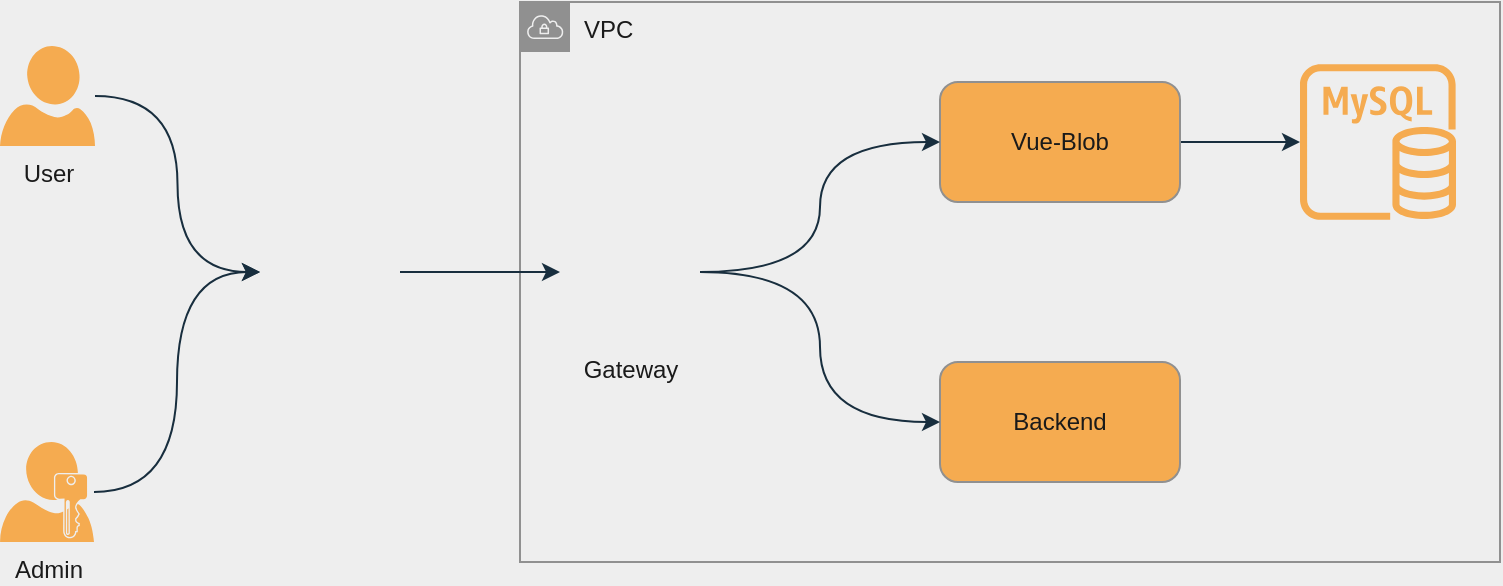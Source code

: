 <mxfile>
    <diagram id="GgzRtpRYhjq4UlDZBQjn" name="Page-1">
        <mxGraphModel dx="728" dy="680" grid="1" gridSize="10" guides="1" tooltips="1" connect="1" arrows="1" fold="1" page="1" pageScale="1" pageWidth="850" pageHeight="1100" background="#EEEEEE" math="0" shadow="0">
            <root>
                <mxCell id="0"/>
                <mxCell id="1" parent="0"/>
                <mxCell id="rwYW8ti-OWGJ_oWtkjwk-16" value="VPC" style="outlineConnect=0;html=1;whiteSpace=wrap;fontSize=12;fontStyle=0;shape=mxgraph.aws4.group;grIcon=mxgraph.aws4.group_vpc;fillColor=none;verticalAlign=top;align=left;spacingLeft=30;dashed=0;rounded=1;strokeColor=#909090;fontColor=#1A1A1A;" parent="1" vertex="1">
                    <mxGeometry x="310" y="190" width="490" height="280" as="geometry"/>
                </mxCell>
                <mxCell id="rwYW8ti-OWGJ_oWtkjwk-2" value="Backend" style="whiteSpace=wrap;html=1;rounded=1;fillColor=#F5AB50;strokeColor=#909090;fontColor=#1A1A1A;" parent="1" vertex="1">
                    <mxGeometry x="520" y="370" width="120" height="60" as="geometry"/>
                </mxCell>
                <mxCell id="rwYW8ti-OWGJ_oWtkjwk-22" style="edgeStyle=orthogonalEdgeStyle;orthogonalLoop=1;jettySize=auto;html=1;curved=1;labelBackgroundColor=#EEEEEE;strokeColor=#182E3E;fontColor=#1A1A1A;" parent="1" source="rwYW8ti-OWGJ_oWtkjwk-3" target="rwYW8ti-OWGJ_oWtkjwk-8" edge="1">
                    <mxGeometry relative="1" as="geometry"/>
                </mxCell>
                <mxCell id="rwYW8ti-OWGJ_oWtkjwk-3" value="Vue-Blob" style="whiteSpace=wrap;html=1;rounded=1;fillColor=#F5AB50;strokeColor=#909090;fontColor=#1A1A1A;" parent="1" vertex="1">
                    <mxGeometry x="520" y="230" width="120" height="60" as="geometry"/>
                </mxCell>
                <mxCell id="rwYW8ti-OWGJ_oWtkjwk-9" style="edgeStyle=orthogonalEdgeStyle;orthogonalLoop=1;jettySize=auto;html=1;curved=1;labelBackgroundColor=#EEEEEE;strokeColor=#182E3E;fontColor=#1A1A1A;" parent="1" source="rwYW8ti-OWGJ_oWtkjwk-6" target="rwYW8ti-OWGJ_oWtkjwk-3" edge="1">
                    <mxGeometry relative="1" as="geometry"/>
                </mxCell>
                <mxCell id="rwYW8ti-OWGJ_oWtkjwk-10" style="edgeStyle=orthogonalEdgeStyle;orthogonalLoop=1;jettySize=auto;html=1;exitX=1;exitY=0.5;exitDx=0;exitDy=0;entryX=0;entryY=0.5;entryDx=0;entryDy=0;curved=1;labelBackgroundColor=#EEEEEE;strokeColor=#182E3E;fontColor=#1A1A1A;" parent="1" source="rwYW8ti-OWGJ_oWtkjwk-6" target="rwYW8ti-OWGJ_oWtkjwk-2" edge="1">
                    <mxGeometry relative="1" as="geometry"/>
                </mxCell>
                <mxCell id="rwYW8ti-OWGJ_oWtkjwk-6" value="Gateway" style="shape=image;html=1;verticalAlign=top;verticalLabelPosition=bottom;imageAspect=0;aspect=fixed;image=https://cdn4.iconfinder.com/data/icons/logos-brands-5/24/nginx-128.png;rounded=1;fillColor=#F5AB50;strokeColor=#909090;fontColor=#1A1A1A;" parent="1" vertex="1">
                    <mxGeometry x="330" y="290" width="70" height="70" as="geometry"/>
                </mxCell>
                <mxCell id="rwYW8ti-OWGJ_oWtkjwk-8" value="" style="outlineConnect=0;strokeColor=none;dashed=0;verticalLabelPosition=bottom;verticalAlign=top;align=center;html=1;fontSize=12;fontStyle=0;aspect=fixed;pointerEvents=1;shape=mxgraph.aws4.rds_mysql_instance;rounded=1;fillColor=#F5AB50;fontColor=#1A1A1A;" parent="1" vertex="1">
                    <mxGeometry x="700" y="221" width="78" height="78" as="geometry"/>
                </mxCell>
                <mxCell id="rwYW8ti-OWGJ_oWtkjwk-21" style="edgeStyle=orthogonalEdgeStyle;orthogonalLoop=1;jettySize=auto;html=1;curved=1;labelBackgroundColor=#EEEEEE;strokeColor=#182E3E;fontColor=#1A1A1A;" parent="1" source="rwYW8ti-OWGJ_oWtkjwk-11" target="rwYW8ti-OWGJ_oWtkjwk-6" edge="1">
                    <mxGeometry relative="1" as="geometry"/>
                </mxCell>
                <mxCell id="rwYW8ti-OWGJ_oWtkjwk-11" value="" style="shape=image;html=1;verticalAlign=top;verticalLabelPosition=bottom;imageAspect=0;aspect=fixed;image=https://cdn1.iconfinder.com/data/icons/social-media-vol-3/24/_google_chrome-128.png;rounded=1;fillColor=#F5AB50;strokeColor=#909090;fontColor=#1A1A1A;" parent="1" vertex="1">
                    <mxGeometry x="180" y="290" width="70" height="70" as="geometry"/>
                </mxCell>
                <mxCell id="rwYW8ti-OWGJ_oWtkjwk-19" style="edgeStyle=orthogonalEdgeStyle;orthogonalLoop=1;jettySize=auto;html=1;entryX=0;entryY=0.5;entryDx=0;entryDy=0;curved=1;labelBackgroundColor=#EEEEEE;strokeColor=#182E3E;fontColor=#1A1A1A;" parent="1" source="rwYW8ti-OWGJ_oWtkjwk-17" target="rwYW8ti-OWGJ_oWtkjwk-11" edge="1">
                    <mxGeometry relative="1" as="geometry"/>
                </mxCell>
                <mxCell id="rwYW8ti-OWGJ_oWtkjwk-17" value="User" style="verticalLabelPosition=bottom;html=1;verticalAlign=top;align=center;strokeColor=none;shape=mxgraph.azure.user;rounded=1;fillColor=#F5AB50;fontColor=#1A1A1A;" parent="1" vertex="1">
                    <mxGeometry x="50" y="212" width="47.5" height="50" as="geometry"/>
                </mxCell>
                <mxCell id="rwYW8ti-OWGJ_oWtkjwk-20" style="edgeStyle=orthogonalEdgeStyle;orthogonalLoop=1;jettySize=auto;html=1;entryX=0;entryY=0.5;entryDx=0;entryDy=0;curved=1;labelBackgroundColor=#EEEEEE;strokeColor=#182E3E;fontColor=#1A1A1A;" parent="1" source="rwYW8ti-OWGJ_oWtkjwk-18" target="rwYW8ti-OWGJ_oWtkjwk-11" edge="1">
                    <mxGeometry relative="1" as="geometry"/>
                </mxCell>
                <mxCell id="rwYW8ti-OWGJ_oWtkjwk-18" value="Admin" style="aspect=fixed;pointerEvents=1;shadow=0;dashed=0;html=1;strokeColor=none;labelPosition=center;verticalLabelPosition=bottom;verticalAlign=top;align=center;shape=mxgraph.mscae.enterprise.user_permissions;rounded=1;fillColor=#F5AB50;fontColor=#1A1A1A;" parent="1" vertex="1">
                    <mxGeometry x="50" y="410" width="47" height="50" as="geometry"/>
                </mxCell>
            </root>
        </mxGraphModel>
    </diagram>
</mxfile>